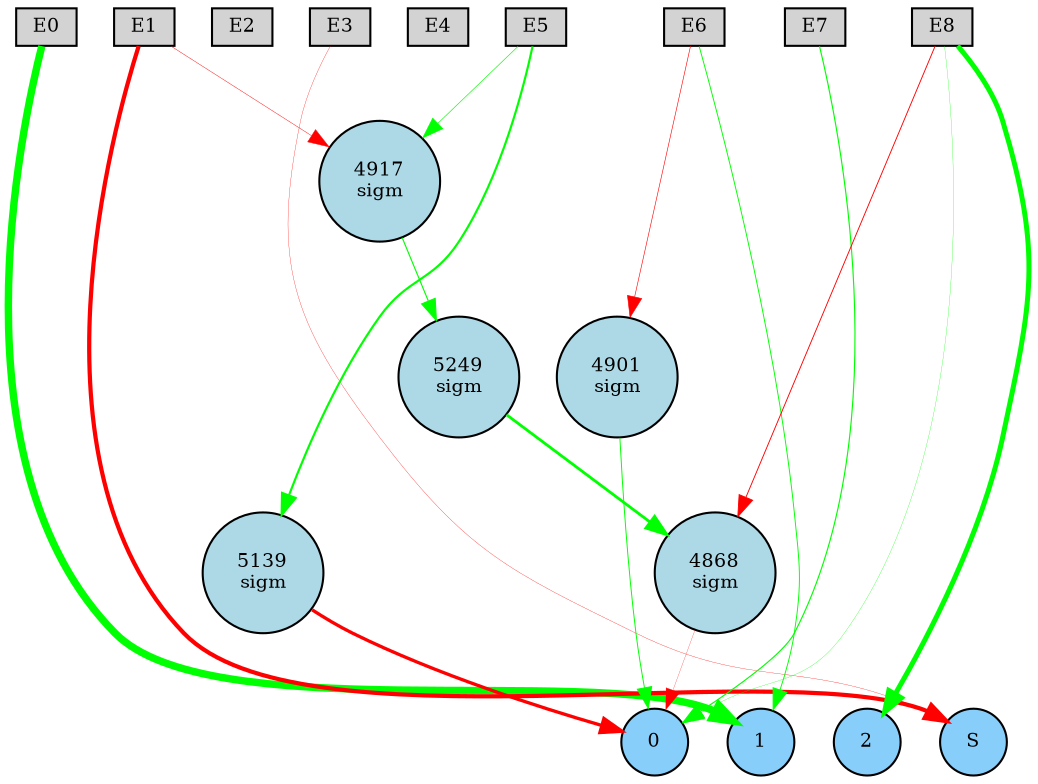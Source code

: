 digraph {
	node [fontsize=9 height=0.2 shape=circle width=0.2]
	subgraph inputs {
		node [shape=box style=filled]
		rank=source
		E0 [fillcolor=lightgray]
		E1 [fillcolor=lightgray]
		E0 -> E1 [style=invis]
		E2 [fillcolor=lightgray]
		E1 -> E2 [style=invis]
		E3 [fillcolor=lightgray]
		E2 -> E3 [style=invis]
		E4 [fillcolor=lightgray]
		E3 -> E4 [style=invis]
		E5 [fillcolor=lightgray]
		E4 -> E5 [style=invis]
		E6 [fillcolor=lightgray]
		E5 -> E6 [style=invis]
		E7 [fillcolor=lightgray]
		E6 -> E7 [style=invis]
		E8 [fillcolor=lightgray]
		E7 -> E8 [style=invis]
	}
	subgraph outputs {
		node [style=filled]
		rank=sink
		0 [fillcolor=lightskyblue fontsize=9 height=0.2 shape=circle width=0.2]
		1 [fillcolor=lightskyblue fontsize=9 height=0.2 shape=circle width=0.2]
		0 -> 1 [style=invis]
		2 [fillcolor=lightskyblue fontsize=9 height=0.2 shape=circle width=0.2]
		1 -> 2 [style=invis]
		S [fillcolor=lightskyblue fontsize=9 height=0.2 shape=circle width=0.2]
		2 -> S [style=invis]
	}
	5249 [label="5249
sigm" fillcolor=lightblue style=filled]
	4901 [label="4901
sigm" fillcolor=lightblue style=filled]
	4868 [label="4868
sigm" fillcolor=lightblue style=filled]
	5139 [label="5139
sigm" fillcolor=lightblue style=filled]
	4917 [label="4917
sigm" fillcolor=lightblue style=filled]
	E8 -> 2 [color=green penwidth=2.4081407288690446 style=solid]
	E0 -> 1 [color=green penwidth=3.5718723902082083 style=solid]
	E1 -> S [color=red penwidth=2.0242226277318394 style=solid]
	E6 -> 1 [color=green penwidth=0.44750370947780493 style=solid]
	E7 -> 0 [color=green penwidth=0.5530904729383506 style=solid]
	E6 -> 4901 [color=red penwidth=0.2910921371714153 style=solid]
	E5 -> 4917 [color=green penwidth=0.30545365671859503 style=solid]
	4901 -> 0 [color=green penwidth=0.46243090076741966 style=solid]
	E5 -> 5139 [color=green penwidth=1.0356961510402232 style=solid]
	5139 -> 0 [color=red penwidth=1.592955632710019 style=solid]
	4917 -> 5249 [color=green penwidth=0.545013815974146 style=solid]
	5249 -> 4868 [color=green penwidth=1.352134736934149 style=solid]
	E8 -> 4868 [color=red penwidth=0.4412883687462662 style=solid]
	E3 -> S [color=red penwidth=0.14246716997051306 style=solid]
	E1 -> 4917 [color=red penwidth=0.2081435567572873 style=solid]
	E8 -> 0 [color=green penwidth=0.137335112259457 style=solid]
	4868 -> 0 [color=red penwidth=0.11670692781043829 style=solid]
}
